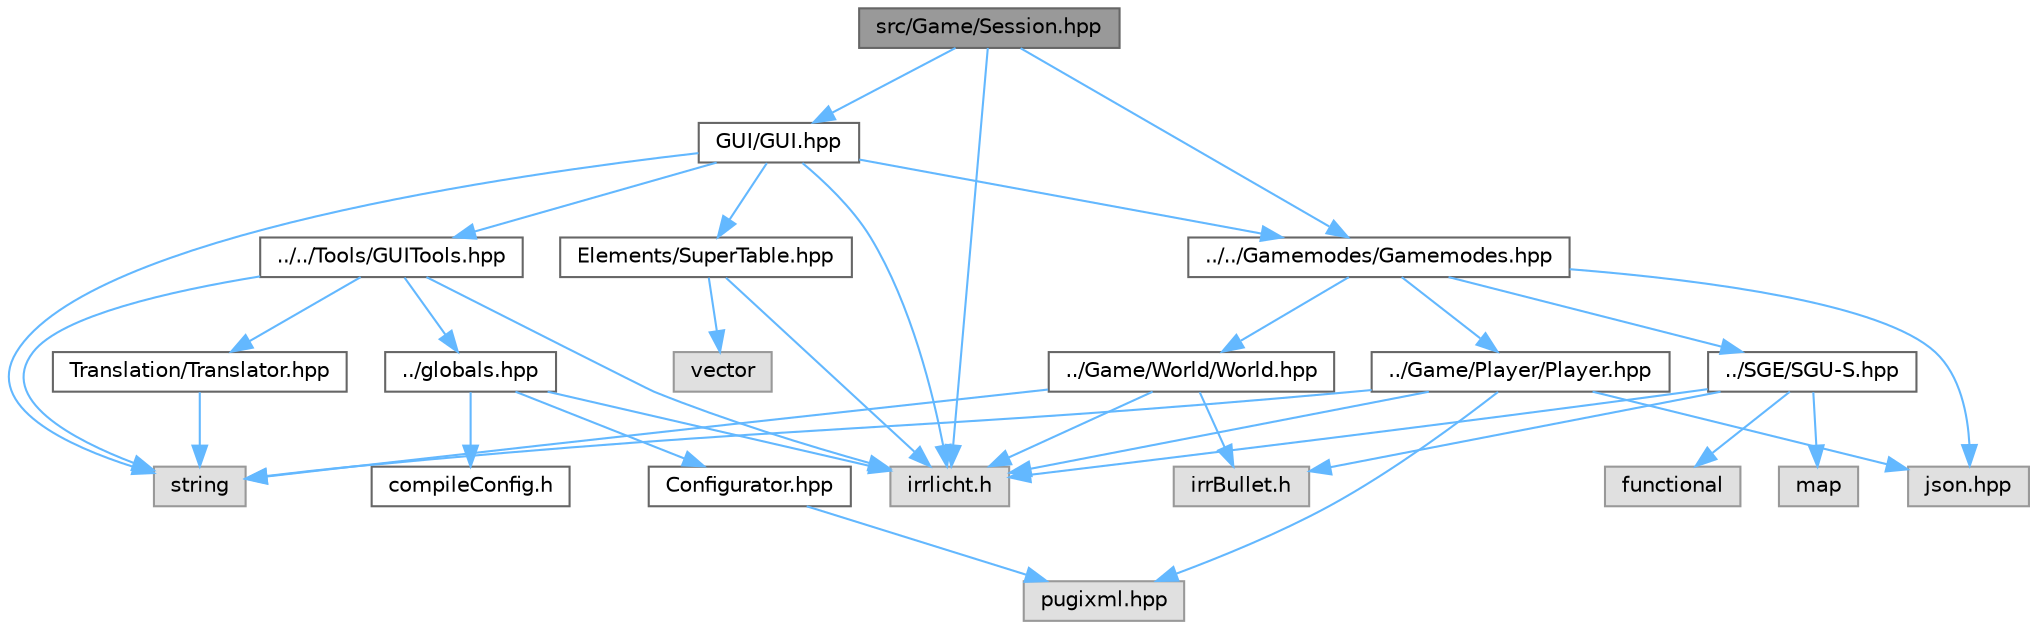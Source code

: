 digraph "src/Game/Session.hpp"
{
 // LATEX_PDF_SIZE
  bgcolor="transparent";
  edge [fontname=Helvetica,fontsize=10,labelfontname=Helvetica,labelfontsize=10];
  node [fontname=Helvetica,fontsize=10,shape=box,height=0.2,width=0.4];
  Node1 [id="Node000001",label="src/Game/Session.hpp",height=0.2,width=0.4,color="gray40", fillcolor="grey60", style="filled", fontcolor="black",tooltip=" "];
  Node1 -> Node2 [id="edge35_Node000001_Node000002",color="steelblue1",style="solid",tooltip=" "];
  Node2 [id="Node000002",label="irrlicht.h",height=0.2,width=0.4,color="grey60", fillcolor="#E0E0E0", style="filled",tooltip=" "];
  Node1 -> Node3 [id="edge36_Node000001_Node000003",color="steelblue1",style="solid",tooltip=" "];
  Node3 [id="Node000003",label="GUI/GUI.hpp",height=0.2,width=0.4,color="grey40", fillcolor="white", style="filled",URL="$d3/d92/_g_u_i_8hpp.html",tooltip=" "];
  Node3 -> Node4 [id="edge37_Node000003_Node000004",color="steelblue1",style="solid",tooltip=" "];
  Node4 [id="Node000004",label="string",height=0.2,width=0.4,color="grey60", fillcolor="#E0E0E0", style="filled",tooltip=" "];
  Node3 -> Node2 [id="edge38_Node000003_Node000002",color="steelblue1",style="solid",tooltip=" "];
  Node3 -> Node5 [id="edge39_Node000003_Node000005",color="steelblue1",style="solid",tooltip=" "];
  Node5 [id="Node000005",label="../../Tools/GUITools.hpp",height=0.2,width=0.4,color="grey40", fillcolor="white", style="filled",URL="$d9/d1f/_g_u_i_tools_8hpp.html",tooltip=" "];
  Node5 -> Node6 [id="edge40_Node000005_Node000006",color="steelblue1",style="solid",tooltip=" "];
  Node6 [id="Node000006",label="../globals.hpp",height=0.2,width=0.4,color="grey40", fillcolor="white", style="filled",URL="$d5/d82/globals_8hpp.html",tooltip=" "];
  Node6 -> Node7 [id="edge41_Node000006_Node000007",color="steelblue1",style="solid",tooltip=" "];
  Node7 [id="Node000007",label="Configurator.hpp",height=0.2,width=0.4,color="grey40", fillcolor="white", style="filled",URL="$d5/dd5/_configurator_8hpp.html",tooltip=" "];
  Node7 -> Node8 [id="edge42_Node000007_Node000008",color="steelblue1",style="solid",tooltip=" "];
  Node8 [id="Node000008",label="pugixml.hpp",height=0.2,width=0.4,color="grey60", fillcolor="#E0E0E0", style="filled",tooltip=" "];
  Node6 -> Node9 [id="edge43_Node000006_Node000009",color="steelblue1",style="solid",tooltip=" "];
  Node9 [id="Node000009",label="compileConfig.h",height=0.2,width=0.4,color="grey40", fillcolor="white", style="filled",URL="$d5/df6/compile_config_8h.html",tooltip=" "];
  Node6 -> Node2 [id="edge44_Node000006_Node000002",color="steelblue1",style="solid",tooltip=" "];
  Node5 -> Node2 [id="edge45_Node000005_Node000002",color="steelblue1",style="solid",tooltip=" "];
  Node5 -> Node4 [id="edge46_Node000005_Node000004",color="steelblue1",style="solid",tooltip=" "];
  Node5 -> Node10 [id="edge47_Node000005_Node000010",color="steelblue1",style="solid",tooltip=" "];
  Node10 [id="Node000010",label="Translation/Translator.hpp",height=0.2,width=0.4,color="grey40", fillcolor="white", style="filled",URL="$da/dcc/_translator_8hpp.html",tooltip=" "];
  Node10 -> Node4 [id="edge48_Node000010_Node000004",color="steelblue1",style="solid",tooltip=" "];
  Node3 -> Node11 [id="edge49_Node000003_Node000011",color="steelblue1",style="solid",tooltip=" "];
  Node11 [id="Node000011",label="../../Gamemodes/Gamemodes.hpp",height=0.2,width=0.4,color="grey40", fillcolor="white", style="filled",URL="$d7/dd0/_gamemodes_8hpp.html",tooltip=" "];
  Node11 -> Node12 [id="edge50_Node000011_Node000012",color="steelblue1",style="solid",tooltip=" "];
  Node12 [id="Node000012",label="json.hpp",height=0.2,width=0.4,color="grey60", fillcolor="#E0E0E0", style="filled",tooltip=" "];
  Node11 -> Node13 [id="edge51_Node000011_Node000013",color="steelblue1",style="solid",tooltip=" "];
  Node13 [id="Node000013",label="../Game/Player/Player.hpp",height=0.2,width=0.4,color="grey40", fillcolor="white", style="filled",URL="$d0/d16/_player_8hpp.html",tooltip=" "];
  Node13 -> Node4 [id="edge52_Node000013_Node000004",color="steelblue1",style="solid",tooltip=" "];
  Node13 -> Node8 [id="edge53_Node000013_Node000008",color="steelblue1",style="solid",tooltip=" "];
  Node13 -> Node2 [id="edge54_Node000013_Node000002",color="steelblue1",style="solid",tooltip=" "];
  Node13 -> Node12 [id="edge55_Node000013_Node000012",color="steelblue1",style="solid",tooltip=" "];
  Node11 -> Node14 [id="edge56_Node000011_Node000014",color="steelblue1",style="solid",tooltip=" "];
  Node14 [id="Node000014",label="../Game/World/World.hpp",height=0.2,width=0.4,color="grey40", fillcolor="white", style="filled",URL="$dd/dc5/_world_8hpp.html",tooltip=" "];
  Node14 -> Node2 [id="edge57_Node000014_Node000002",color="steelblue1",style="solid",tooltip=" "];
  Node14 -> Node15 [id="edge58_Node000014_Node000015",color="steelblue1",style="solid",tooltip=" "];
  Node15 [id="Node000015",label="irrBullet.h",height=0.2,width=0.4,color="grey60", fillcolor="#E0E0E0", style="filled",tooltip=" "];
  Node14 -> Node4 [id="edge59_Node000014_Node000004",color="steelblue1",style="solid",tooltip=" "];
  Node11 -> Node16 [id="edge60_Node000011_Node000016",color="steelblue1",style="solid",tooltip=" "];
  Node16 [id="Node000016",label="../SGE/SGU-S.hpp",height=0.2,width=0.4,color="grey40", fillcolor="white", style="filled",URL="$d0/d66/_s_g_u-_s_8hpp.html",tooltip=" "];
  Node16 -> Node2 [id="edge61_Node000016_Node000002",color="steelblue1",style="solid",tooltip=" "];
  Node16 -> Node17 [id="edge62_Node000016_Node000017",color="steelblue1",style="solid",tooltip=" "];
  Node17 [id="Node000017",label="functional",height=0.2,width=0.4,color="grey60", fillcolor="#E0E0E0", style="filled",tooltip=" "];
  Node16 -> Node18 [id="edge63_Node000016_Node000018",color="steelblue1",style="solid",tooltip=" "];
  Node18 [id="Node000018",label="map",height=0.2,width=0.4,color="grey60", fillcolor="#E0E0E0", style="filled",tooltip=" "];
  Node16 -> Node15 [id="edge64_Node000016_Node000015",color="steelblue1",style="solid",tooltip=" "];
  Node3 -> Node19 [id="edge65_Node000003_Node000019",color="steelblue1",style="solid",tooltip=" "];
  Node19 [id="Node000019",label="Elements/SuperTable.hpp",height=0.2,width=0.4,color="grey40", fillcolor="white", style="filled",URL="$d8/d09/_super_table_8hpp.html",tooltip=" "];
  Node19 -> Node2 [id="edge66_Node000019_Node000002",color="steelblue1",style="solid",tooltip=" "];
  Node19 -> Node20 [id="edge67_Node000019_Node000020",color="steelblue1",style="solid",tooltip=" "];
  Node20 [id="Node000020",label="vector",height=0.2,width=0.4,color="grey60", fillcolor="#E0E0E0", style="filled",tooltip=" "];
  Node1 -> Node11 [id="edge68_Node000001_Node000011",color="steelblue1",style="solid",tooltip=" "];
}
